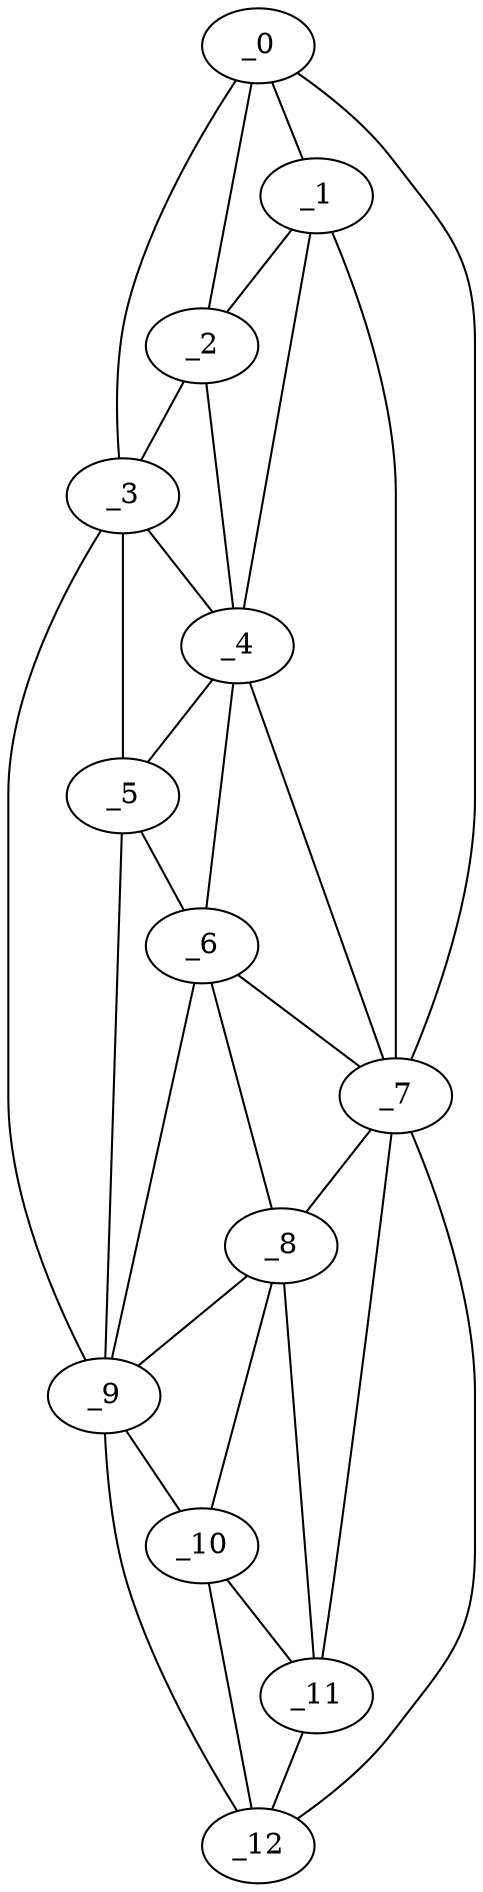 graph "obj11__260.gxl" {
	_0	 [x=23,
		y=30];
	_1	 [x=42,
		y=26];
	_0 -- _1	 [valence=1];
	_2	 [x=44,
		y=22];
	_0 -- _2	 [valence=2];
	_3	 [x=47,
		y=18];
	_0 -- _3	 [valence=1];
	_7	 [x=63,
		y=49];
	_0 -- _7	 [valence=1];
	_1 -- _2	 [valence=2];
	_4	 [x=49,
		y=26];
	_1 -- _4	 [valence=2];
	_1 -- _7	 [valence=1];
	_2 -- _3	 [valence=2];
	_2 -- _4	 [valence=2];
	_3 -- _4	 [valence=2];
	_5	 [x=54,
		y=24];
	_3 -- _5	 [valence=2];
	_9	 [x=66,
		y=17];
	_3 -- _9	 [valence=1];
	_4 -- _5	 [valence=2];
	_6	 [x=58,
		y=26];
	_4 -- _6	 [valence=2];
	_4 -- _7	 [valence=2];
	_5 -- _6	 [valence=2];
	_5 -- _9	 [valence=2];
	_6 -- _7	 [valence=2];
	_8	 [x=64,
		y=25];
	_6 -- _8	 [valence=2];
	_6 -- _9	 [valence=1];
	_7 -- _8	 [valence=1];
	_11	 [x=75,
		y=26];
	_7 -- _11	 [valence=2];
	_12	 [x=117,
		y=34];
	_7 -- _12	 [valence=1];
	_8 -- _9	 [valence=1];
	_10	 [x=73,
		y=22];
	_8 -- _10	 [valence=2];
	_8 -- _11	 [valence=1];
	_9 -- _10	 [valence=2];
	_9 -- _12	 [valence=1];
	_10 -- _11	 [valence=2];
	_10 -- _12	 [valence=2];
	_11 -- _12	 [valence=1];
}
